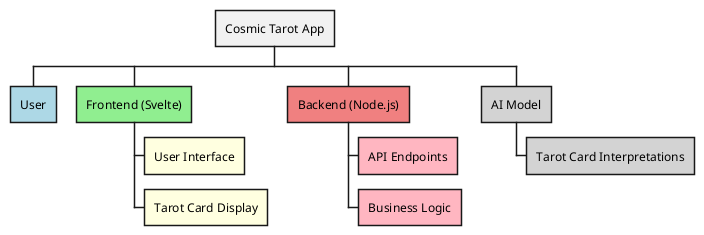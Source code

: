 @startwbs
* Cosmic Tarot App
**[#lightblue] User
**[#lightgreen] Frontend (Svelte)
***[#lightyellow] User Interface
***[#lightyellow] Tarot Card Display
**[#lightcoral] Backend (Node.js)
***[#lightpink] API Endpoints
***[#lightpink] Business Logic
**[#lightgray] AI Model
***[#lightgray] Tarot Card Interpretations
@endwbs